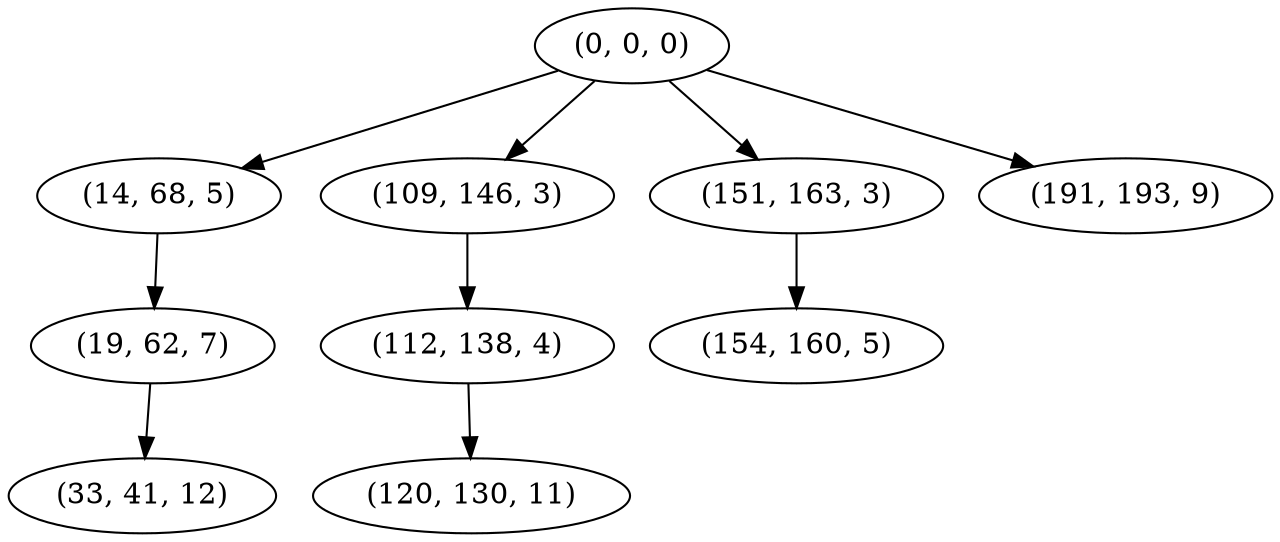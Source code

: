 digraph tree {
    "(0, 0, 0)";
    "(14, 68, 5)";
    "(19, 62, 7)";
    "(33, 41, 12)";
    "(109, 146, 3)";
    "(112, 138, 4)";
    "(120, 130, 11)";
    "(151, 163, 3)";
    "(154, 160, 5)";
    "(191, 193, 9)";
    "(0, 0, 0)" -> "(14, 68, 5)";
    "(0, 0, 0)" -> "(109, 146, 3)";
    "(0, 0, 0)" -> "(151, 163, 3)";
    "(0, 0, 0)" -> "(191, 193, 9)";
    "(14, 68, 5)" -> "(19, 62, 7)";
    "(19, 62, 7)" -> "(33, 41, 12)";
    "(109, 146, 3)" -> "(112, 138, 4)";
    "(112, 138, 4)" -> "(120, 130, 11)";
    "(151, 163, 3)" -> "(154, 160, 5)";
}
